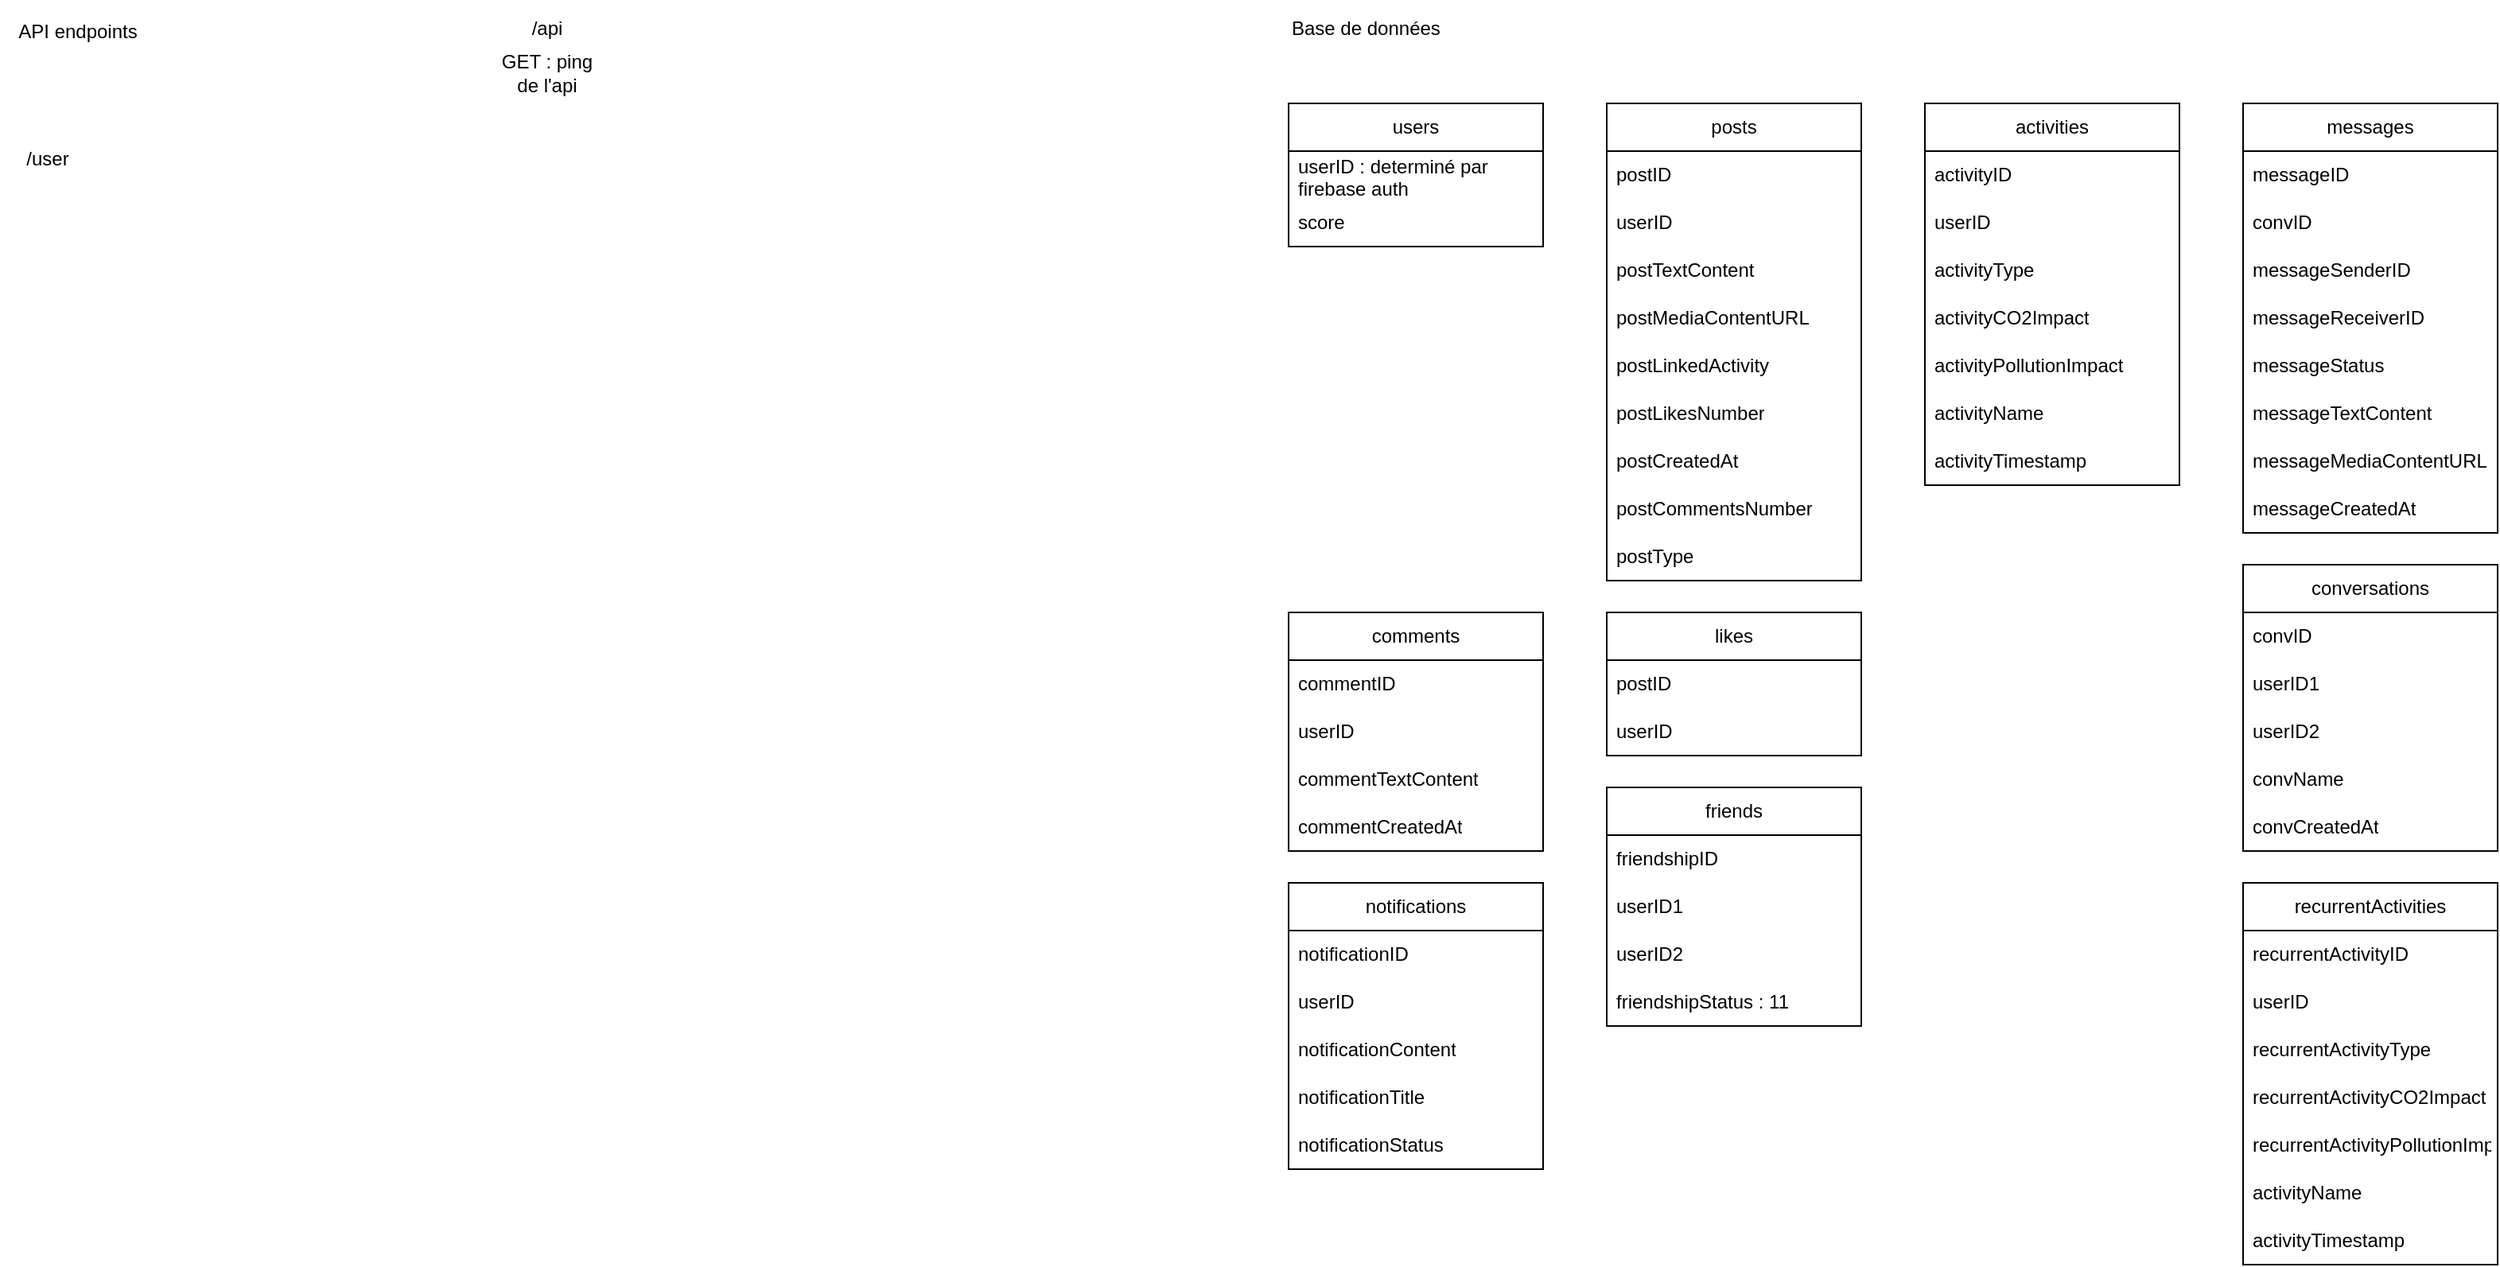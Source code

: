 <mxfile version="23.1.2" type="github">
  <diagram name="Page-1" id="gJCeHM2gV0pmozg1SszH">
    <mxGraphModel dx="1195" dy="633" grid="1" gridSize="10" guides="1" tooltips="1" connect="1" arrows="1" fold="1" page="1" pageScale="1" pageWidth="827" pageHeight="1169" math="0" shadow="0">
      <root>
        <mxCell id="0" />
        <mxCell id="1" parent="0" />
        <mxCell id="p39Hn3Q_P3_oboKVLTF0-1" value="API endpoints" style="text;html=1;strokeColor=none;fillColor=none;align=center;verticalAlign=middle;whiteSpace=wrap;rounded=0;" parent="1" vertex="1">
          <mxGeometry x="74" y="60" width="90" height="30" as="geometry" />
        </mxCell>
        <mxCell id="p39Hn3Q_P3_oboKVLTF0-2" value="/api" style="text;html=1;strokeColor=none;fillColor=none;align=center;verticalAlign=middle;whiteSpace=wrap;rounded=0;" parent="1" vertex="1">
          <mxGeometry x="384" y="55" width="60" height="35" as="geometry" />
        </mxCell>
        <mxCell id="p39Hn3Q_P3_oboKVLTF0-4" value="GET : ping de l&#39;api" style="text;html=1;strokeColor=none;fillColor=none;align=center;verticalAlign=middle;whiteSpace=wrap;rounded=0;" parent="1" vertex="1">
          <mxGeometry x="384" y="86" width="60" height="30" as="geometry" />
        </mxCell>
        <mxCell id="p39Hn3Q_P3_oboKVLTF0-6" value="/user" style="text;html=1;strokeColor=none;fillColor=none;align=center;verticalAlign=middle;whiteSpace=wrap;rounded=0;" parent="1" vertex="1">
          <mxGeometry x="70" y="140" width="60" height="30" as="geometry" />
        </mxCell>
        <mxCell id="B_tIVHRJFO0Xtfc5E0j4-1" value="Base de données" style="text;html=1;strokeColor=none;fillColor=none;align=left;verticalAlign=middle;whiteSpace=wrap;rounded=0;" vertex="1" parent="1">
          <mxGeometry x="880" y="57.5" width="100" height="30" as="geometry" />
        </mxCell>
        <mxCell id="B_tIVHRJFO0Xtfc5E0j4-2" value="users" style="swimlane;fontStyle=0;childLayout=stackLayout;horizontal=1;startSize=30;horizontalStack=0;resizeParent=1;resizeParentMax=0;resizeLast=0;collapsible=1;marginBottom=0;whiteSpace=wrap;html=1;" vertex="1" parent="1">
          <mxGeometry x="880" y="120" width="160" height="90" as="geometry">
            <mxRectangle x="880" y="120" width="70" height="30" as="alternateBounds" />
          </mxGeometry>
        </mxCell>
        <mxCell id="B_tIVHRJFO0Xtfc5E0j4-3" value="userID : determiné par firebase auth" style="text;strokeColor=none;fillColor=none;align=left;verticalAlign=middle;spacingLeft=4;spacingRight=4;overflow=hidden;points=[[0,0.5],[1,0.5]];portConstraint=eastwest;rotatable=0;whiteSpace=wrap;html=1;" vertex="1" parent="B_tIVHRJFO0Xtfc5E0j4-2">
          <mxGeometry y="30" width="160" height="30" as="geometry" />
        </mxCell>
        <mxCell id="B_tIVHRJFO0Xtfc5E0j4-37" value="score" style="text;strokeColor=none;fillColor=none;align=left;verticalAlign=middle;spacingLeft=4;spacingRight=4;overflow=hidden;points=[[0,0.5],[1,0.5]];portConstraint=eastwest;rotatable=0;whiteSpace=wrap;html=1;" vertex="1" parent="B_tIVHRJFO0Xtfc5E0j4-2">
          <mxGeometry y="60" width="160" height="30" as="geometry" />
        </mxCell>
        <mxCell id="B_tIVHRJFO0Xtfc5E0j4-6" value="posts" style="swimlane;fontStyle=0;childLayout=stackLayout;horizontal=1;startSize=30;horizontalStack=0;resizeParent=1;resizeParentMax=0;resizeLast=0;collapsible=1;marginBottom=0;whiteSpace=wrap;html=1;" vertex="1" parent="1">
          <mxGeometry x="1080" y="120" width="160" height="300" as="geometry" />
        </mxCell>
        <mxCell id="B_tIVHRJFO0Xtfc5E0j4-7" value="postID" style="text;strokeColor=none;fillColor=none;align=left;verticalAlign=middle;spacingLeft=4;spacingRight=4;overflow=hidden;points=[[0,0.5],[1,0.5]];portConstraint=eastwest;rotatable=0;whiteSpace=wrap;html=1;" vertex="1" parent="B_tIVHRJFO0Xtfc5E0j4-6">
          <mxGeometry y="30" width="160" height="30" as="geometry" />
        </mxCell>
        <mxCell id="B_tIVHRJFO0Xtfc5E0j4-8" value="userID" style="text;strokeColor=none;fillColor=none;align=left;verticalAlign=middle;spacingLeft=4;spacingRight=4;overflow=hidden;points=[[0,0.5],[1,0.5]];portConstraint=eastwest;rotatable=0;whiteSpace=wrap;html=1;" vertex="1" parent="B_tIVHRJFO0Xtfc5E0j4-6">
          <mxGeometry y="60" width="160" height="30" as="geometry" />
        </mxCell>
        <mxCell id="B_tIVHRJFO0Xtfc5E0j4-9" value="postTextContent" style="text;strokeColor=none;fillColor=none;align=left;verticalAlign=middle;spacingLeft=4;spacingRight=4;overflow=hidden;points=[[0,0.5],[1,0.5]];portConstraint=eastwest;rotatable=0;whiteSpace=wrap;html=1;" vertex="1" parent="B_tIVHRJFO0Xtfc5E0j4-6">
          <mxGeometry y="90" width="160" height="30" as="geometry" />
        </mxCell>
        <mxCell id="B_tIVHRJFO0Xtfc5E0j4-30" value="postMediaContentURL" style="text;strokeColor=none;fillColor=none;align=left;verticalAlign=middle;spacingLeft=4;spacingRight=4;overflow=hidden;points=[[0,0.5],[1,0.5]];portConstraint=eastwest;rotatable=0;whiteSpace=wrap;html=1;" vertex="1" parent="B_tIVHRJFO0Xtfc5E0j4-6">
          <mxGeometry y="120" width="160" height="30" as="geometry" />
        </mxCell>
        <mxCell id="B_tIVHRJFO0Xtfc5E0j4-31" value="postLinkedActivity" style="text;strokeColor=none;fillColor=none;align=left;verticalAlign=middle;spacingLeft=4;spacingRight=4;overflow=hidden;points=[[0,0.5],[1,0.5]];portConstraint=eastwest;rotatable=0;whiteSpace=wrap;html=1;" vertex="1" parent="B_tIVHRJFO0Xtfc5E0j4-6">
          <mxGeometry y="150" width="160" height="30" as="geometry" />
        </mxCell>
        <mxCell id="B_tIVHRJFO0Xtfc5E0j4-32" value="postLikesNumber" style="text;strokeColor=none;fillColor=none;align=left;verticalAlign=middle;spacingLeft=4;spacingRight=4;overflow=hidden;points=[[0,0.5],[1,0.5]];portConstraint=eastwest;rotatable=0;whiteSpace=wrap;html=1;" vertex="1" parent="B_tIVHRJFO0Xtfc5E0j4-6">
          <mxGeometry y="180" width="160" height="30" as="geometry" />
        </mxCell>
        <mxCell id="B_tIVHRJFO0Xtfc5E0j4-33" value="postCreatedAt" style="text;strokeColor=none;fillColor=none;align=left;verticalAlign=middle;spacingLeft=4;spacingRight=4;overflow=hidden;points=[[0,0.5],[1,0.5]];portConstraint=eastwest;rotatable=0;whiteSpace=wrap;html=1;" vertex="1" parent="B_tIVHRJFO0Xtfc5E0j4-6">
          <mxGeometry y="210" width="160" height="30" as="geometry" />
        </mxCell>
        <mxCell id="B_tIVHRJFO0Xtfc5E0j4-34" value="postCommentsNumber" style="text;strokeColor=none;fillColor=none;align=left;verticalAlign=middle;spacingLeft=4;spacingRight=4;overflow=hidden;points=[[0,0.5],[1,0.5]];portConstraint=eastwest;rotatable=0;whiteSpace=wrap;html=1;" vertex="1" parent="B_tIVHRJFO0Xtfc5E0j4-6">
          <mxGeometry y="240" width="160" height="30" as="geometry" />
        </mxCell>
        <mxCell id="B_tIVHRJFO0Xtfc5E0j4-36" value="postType" style="text;strokeColor=none;fillColor=none;align=left;verticalAlign=middle;spacingLeft=4;spacingRight=4;overflow=hidden;points=[[0,0.5],[1,0.5]];portConstraint=eastwest;rotatable=0;whiteSpace=wrap;html=1;" vertex="1" parent="B_tIVHRJFO0Xtfc5E0j4-6">
          <mxGeometry y="270" width="160" height="30" as="geometry" />
        </mxCell>
        <mxCell id="B_tIVHRJFO0Xtfc5E0j4-10" value="activities" style="swimlane;fontStyle=0;childLayout=stackLayout;horizontal=1;startSize=30;horizontalStack=0;resizeParent=1;resizeParentMax=0;resizeLast=0;collapsible=1;marginBottom=0;whiteSpace=wrap;html=1;" vertex="1" parent="1">
          <mxGeometry x="1280" y="120" width="160" height="240" as="geometry" />
        </mxCell>
        <mxCell id="B_tIVHRJFO0Xtfc5E0j4-11" value="activityID" style="text;strokeColor=none;fillColor=none;align=left;verticalAlign=middle;spacingLeft=4;spacingRight=4;overflow=hidden;points=[[0,0.5],[1,0.5]];portConstraint=eastwest;rotatable=0;whiteSpace=wrap;html=1;" vertex="1" parent="B_tIVHRJFO0Xtfc5E0j4-10">
          <mxGeometry y="30" width="160" height="30" as="geometry" />
        </mxCell>
        <mxCell id="B_tIVHRJFO0Xtfc5E0j4-71" value="userID" style="text;strokeColor=none;fillColor=none;align=left;verticalAlign=middle;spacingLeft=4;spacingRight=4;overflow=hidden;points=[[0,0.5],[1,0.5]];portConstraint=eastwest;rotatable=0;whiteSpace=wrap;html=1;" vertex="1" parent="B_tIVHRJFO0Xtfc5E0j4-10">
          <mxGeometry y="60" width="160" height="30" as="geometry" />
        </mxCell>
        <mxCell id="B_tIVHRJFO0Xtfc5E0j4-12" value="activityType" style="text;strokeColor=none;fillColor=none;align=left;verticalAlign=middle;spacingLeft=4;spacingRight=4;overflow=hidden;points=[[0,0.5],[1,0.5]];portConstraint=eastwest;rotatable=0;whiteSpace=wrap;html=1;" vertex="1" parent="B_tIVHRJFO0Xtfc5E0j4-10">
          <mxGeometry y="90" width="160" height="30" as="geometry" />
        </mxCell>
        <mxCell id="B_tIVHRJFO0Xtfc5E0j4-13" value="activityCO2Impact" style="text;strokeColor=none;fillColor=none;align=left;verticalAlign=middle;spacingLeft=4;spacingRight=4;overflow=hidden;points=[[0,0.5],[1,0.5]];portConstraint=eastwest;rotatable=0;whiteSpace=wrap;html=1;" vertex="1" parent="B_tIVHRJFO0Xtfc5E0j4-10">
          <mxGeometry y="120" width="160" height="30" as="geometry" />
        </mxCell>
        <mxCell id="B_tIVHRJFO0Xtfc5E0j4-38" value="activityPollutionImpact" style="text;strokeColor=none;fillColor=none;align=left;verticalAlign=middle;spacingLeft=4;spacingRight=4;overflow=hidden;points=[[0,0.5],[1,0.5]];portConstraint=eastwest;rotatable=0;whiteSpace=wrap;html=1;" vertex="1" parent="B_tIVHRJFO0Xtfc5E0j4-10">
          <mxGeometry y="150" width="160" height="30" as="geometry" />
        </mxCell>
        <mxCell id="B_tIVHRJFO0Xtfc5E0j4-78" value="activityName" style="text;strokeColor=none;fillColor=none;align=left;verticalAlign=middle;spacingLeft=4;spacingRight=4;overflow=hidden;points=[[0,0.5],[1,0.5]];portConstraint=eastwest;rotatable=0;whiteSpace=wrap;html=1;" vertex="1" parent="B_tIVHRJFO0Xtfc5E0j4-10">
          <mxGeometry y="180" width="160" height="30" as="geometry" />
        </mxCell>
        <mxCell id="B_tIVHRJFO0Xtfc5E0j4-79" value="activityTimestamp" style="text;strokeColor=none;fillColor=none;align=left;verticalAlign=middle;spacingLeft=4;spacingRight=4;overflow=hidden;points=[[0,0.5],[1,0.5]];portConstraint=eastwest;rotatable=0;whiteSpace=wrap;html=1;" vertex="1" parent="B_tIVHRJFO0Xtfc5E0j4-10">
          <mxGeometry y="210" width="160" height="30" as="geometry" />
        </mxCell>
        <mxCell id="B_tIVHRJFO0Xtfc5E0j4-14" value="messages" style="swimlane;fontStyle=0;childLayout=stackLayout;horizontal=1;startSize=30;horizontalStack=0;resizeParent=1;resizeParentMax=0;resizeLast=0;collapsible=1;marginBottom=0;whiteSpace=wrap;html=1;" vertex="1" parent="1">
          <mxGeometry x="1480" y="120" width="160" height="270" as="geometry" />
        </mxCell>
        <mxCell id="B_tIVHRJFO0Xtfc5E0j4-15" value="messageID" style="text;strokeColor=none;fillColor=none;align=left;verticalAlign=middle;spacingLeft=4;spacingRight=4;overflow=hidden;points=[[0,0.5],[1,0.5]];portConstraint=eastwest;rotatable=0;whiteSpace=wrap;html=1;" vertex="1" parent="B_tIVHRJFO0Xtfc5E0j4-14">
          <mxGeometry y="30" width="160" height="30" as="geometry" />
        </mxCell>
        <mxCell id="B_tIVHRJFO0Xtfc5E0j4-16" value="convID" style="text;strokeColor=none;fillColor=none;align=left;verticalAlign=middle;spacingLeft=4;spacingRight=4;overflow=hidden;points=[[0,0.5],[1,0.5]];portConstraint=eastwest;rotatable=0;whiteSpace=wrap;html=1;" vertex="1" parent="B_tIVHRJFO0Xtfc5E0j4-14">
          <mxGeometry y="60" width="160" height="30" as="geometry" />
        </mxCell>
        <mxCell id="B_tIVHRJFO0Xtfc5E0j4-17" value="messageSenderID" style="text;strokeColor=none;fillColor=none;align=left;verticalAlign=middle;spacingLeft=4;spacingRight=4;overflow=hidden;points=[[0,0.5],[1,0.5]];portConstraint=eastwest;rotatable=0;whiteSpace=wrap;html=1;" vertex="1" parent="B_tIVHRJFO0Xtfc5E0j4-14">
          <mxGeometry y="90" width="160" height="30" as="geometry" />
        </mxCell>
        <mxCell id="B_tIVHRJFO0Xtfc5E0j4-24" value="messageReceiverID" style="text;strokeColor=none;fillColor=none;align=left;verticalAlign=middle;spacingLeft=4;spacingRight=4;overflow=hidden;points=[[0,0.5],[1,0.5]];portConstraint=eastwest;rotatable=0;whiteSpace=wrap;html=1;" vertex="1" parent="B_tIVHRJFO0Xtfc5E0j4-14">
          <mxGeometry y="120" width="160" height="30" as="geometry" />
        </mxCell>
        <mxCell id="B_tIVHRJFO0Xtfc5E0j4-23" value="messageStatus" style="text;strokeColor=none;fillColor=none;align=left;verticalAlign=middle;spacingLeft=4;spacingRight=4;overflow=hidden;points=[[0,0.5],[1,0.5]];portConstraint=eastwest;rotatable=0;whiteSpace=wrap;html=1;" vertex="1" parent="B_tIVHRJFO0Xtfc5E0j4-14">
          <mxGeometry y="150" width="160" height="30" as="geometry" />
        </mxCell>
        <mxCell id="B_tIVHRJFO0Xtfc5E0j4-25" value="messageTextContent" style="text;strokeColor=none;fillColor=none;align=left;verticalAlign=middle;spacingLeft=4;spacingRight=4;overflow=hidden;points=[[0,0.5],[1,0.5]];portConstraint=eastwest;rotatable=0;whiteSpace=wrap;html=1;" vertex="1" parent="B_tIVHRJFO0Xtfc5E0j4-14">
          <mxGeometry y="180" width="160" height="30" as="geometry" />
        </mxCell>
        <mxCell id="B_tIVHRJFO0Xtfc5E0j4-26" value="messageMediaContentURL" style="text;strokeColor=none;fillColor=none;align=left;verticalAlign=middle;spacingLeft=4;spacingRight=4;overflow=hidden;points=[[0,0.5],[1,0.5]];portConstraint=eastwest;rotatable=0;whiteSpace=wrap;html=1;" vertex="1" parent="B_tIVHRJFO0Xtfc5E0j4-14">
          <mxGeometry y="210" width="160" height="30" as="geometry" />
        </mxCell>
        <mxCell id="B_tIVHRJFO0Xtfc5E0j4-28" value="messageCreatedAt" style="text;strokeColor=none;fillColor=none;align=left;verticalAlign=middle;spacingLeft=4;spacingRight=4;overflow=hidden;points=[[0,0.5],[1,0.5]];portConstraint=eastwest;rotatable=0;whiteSpace=wrap;html=1;" vertex="1" parent="B_tIVHRJFO0Xtfc5E0j4-14">
          <mxGeometry y="240" width="160" height="30" as="geometry" />
        </mxCell>
        <mxCell id="B_tIVHRJFO0Xtfc5E0j4-18" value="conversations" style="swimlane;fontStyle=0;childLayout=stackLayout;horizontal=1;startSize=30;horizontalStack=0;resizeParent=1;resizeParentMax=0;resizeLast=0;collapsible=1;marginBottom=0;whiteSpace=wrap;html=1;" vertex="1" parent="1">
          <mxGeometry x="1480" y="410" width="160" height="180" as="geometry" />
        </mxCell>
        <mxCell id="B_tIVHRJFO0Xtfc5E0j4-21" value="convID" style="text;strokeColor=none;fillColor=none;align=left;verticalAlign=middle;spacingLeft=4;spacingRight=4;overflow=hidden;points=[[0,0.5],[1,0.5]];portConstraint=eastwest;rotatable=0;whiteSpace=wrap;html=1;" vertex="1" parent="B_tIVHRJFO0Xtfc5E0j4-18">
          <mxGeometry y="30" width="160" height="30" as="geometry" />
        </mxCell>
        <mxCell id="B_tIVHRJFO0Xtfc5E0j4-19" value="userID1" style="text;strokeColor=none;fillColor=none;align=left;verticalAlign=middle;spacingLeft=4;spacingRight=4;overflow=hidden;points=[[0,0.5],[1,0.5]];portConstraint=eastwest;rotatable=0;whiteSpace=wrap;html=1;" vertex="1" parent="B_tIVHRJFO0Xtfc5E0j4-18">
          <mxGeometry y="60" width="160" height="30" as="geometry" />
        </mxCell>
        <mxCell id="B_tIVHRJFO0Xtfc5E0j4-20" value="userID2" style="text;strokeColor=none;fillColor=none;align=left;verticalAlign=middle;spacingLeft=4;spacingRight=4;overflow=hidden;points=[[0,0.5],[1,0.5]];portConstraint=eastwest;rotatable=0;whiteSpace=wrap;html=1;" vertex="1" parent="B_tIVHRJFO0Xtfc5E0j4-18">
          <mxGeometry y="90" width="160" height="30" as="geometry" />
        </mxCell>
        <mxCell id="B_tIVHRJFO0Xtfc5E0j4-22" value="convName" style="text;strokeColor=none;fillColor=none;align=left;verticalAlign=middle;spacingLeft=4;spacingRight=4;overflow=hidden;points=[[0,0.5],[1,0.5]];portConstraint=eastwest;rotatable=0;whiteSpace=wrap;html=1;" vertex="1" parent="B_tIVHRJFO0Xtfc5E0j4-18">
          <mxGeometry y="120" width="160" height="30" as="geometry" />
        </mxCell>
        <mxCell id="B_tIVHRJFO0Xtfc5E0j4-29" value="convCreatedAt" style="text;strokeColor=none;fillColor=none;align=left;verticalAlign=middle;spacingLeft=4;spacingRight=4;overflow=hidden;points=[[0,0.5],[1,0.5]];portConstraint=eastwest;rotatable=0;whiteSpace=wrap;html=1;" vertex="1" parent="B_tIVHRJFO0Xtfc5E0j4-18">
          <mxGeometry y="150" width="160" height="30" as="geometry" />
        </mxCell>
        <mxCell id="B_tIVHRJFO0Xtfc5E0j4-39" value="likes" style="swimlane;fontStyle=0;childLayout=stackLayout;horizontal=1;startSize=30;horizontalStack=0;resizeParent=1;resizeParentMax=0;resizeLast=0;collapsible=1;marginBottom=0;whiteSpace=wrap;html=1;" vertex="1" parent="1">
          <mxGeometry x="1080" y="440" width="160" height="90" as="geometry" />
        </mxCell>
        <mxCell id="B_tIVHRJFO0Xtfc5E0j4-40" value="postID" style="text;strokeColor=none;fillColor=none;align=left;verticalAlign=middle;spacingLeft=4;spacingRight=4;overflow=hidden;points=[[0,0.5],[1,0.5]];portConstraint=eastwest;rotatable=0;whiteSpace=wrap;html=1;" vertex="1" parent="B_tIVHRJFO0Xtfc5E0j4-39">
          <mxGeometry y="30" width="160" height="30" as="geometry" />
        </mxCell>
        <mxCell id="B_tIVHRJFO0Xtfc5E0j4-41" value="userID" style="text;strokeColor=none;fillColor=none;align=left;verticalAlign=middle;spacingLeft=4;spacingRight=4;overflow=hidden;points=[[0,0.5],[1,0.5]];portConstraint=eastwest;rotatable=0;whiteSpace=wrap;html=1;" vertex="1" parent="B_tIVHRJFO0Xtfc5E0j4-39">
          <mxGeometry y="60" width="160" height="30" as="geometry" />
        </mxCell>
        <mxCell id="B_tIVHRJFO0Xtfc5E0j4-49" value="comments" style="swimlane;fontStyle=0;childLayout=stackLayout;horizontal=1;startSize=30;horizontalStack=0;resizeParent=1;resizeParentMax=0;resizeLast=0;collapsible=1;marginBottom=0;whiteSpace=wrap;html=1;" vertex="1" parent="1">
          <mxGeometry x="880" y="440" width="160" height="150" as="geometry" />
        </mxCell>
        <mxCell id="B_tIVHRJFO0Xtfc5E0j4-50" value="commentID" style="text;strokeColor=none;fillColor=none;align=left;verticalAlign=middle;spacingLeft=4;spacingRight=4;overflow=hidden;points=[[0,0.5],[1,0.5]];portConstraint=eastwest;rotatable=0;whiteSpace=wrap;html=1;" vertex="1" parent="B_tIVHRJFO0Xtfc5E0j4-49">
          <mxGeometry y="30" width="160" height="30" as="geometry" />
        </mxCell>
        <mxCell id="B_tIVHRJFO0Xtfc5E0j4-51" value="userID" style="text;strokeColor=none;fillColor=none;align=left;verticalAlign=middle;spacingLeft=4;spacingRight=4;overflow=hidden;points=[[0,0.5],[1,0.5]];portConstraint=eastwest;rotatable=0;whiteSpace=wrap;html=1;" vertex="1" parent="B_tIVHRJFO0Xtfc5E0j4-49">
          <mxGeometry y="60" width="160" height="30" as="geometry" />
        </mxCell>
        <mxCell id="B_tIVHRJFO0Xtfc5E0j4-52" value="commentTextContent" style="text;strokeColor=none;fillColor=none;align=left;verticalAlign=middle;spacingLeft=4;spacingRight=4;overflow=hidden;points=[[0,0.5],[1,0.5]];portConstraint=eastwest;rotatable=0;whiteSpace=wrap;html=1;" vertex="1" parent="B_tIVHRJFO0Xtfc5E0j4-49">
          <mxGeometry y="90" width="160" height="30" as="geometry" />
        </mxCell>
        <mxCell id="B_tIVHRJFO0Xtfc5E0j4-56" value="commentCreatedAt" style="text;strokeColor=none;fillColor=none;align=left;verticalAlign=middle;spacingLeft=4;spacingRight=4;overflow=hidden;points=[[0,0.5],[1,0.5]];portConstraint=eastwest;rotatable=0;whiteSpace=wrap;html=1;" vertex="1" parent="B_tIVHRJFO0Xtfc5E0j4-49">
          <mxGeometry y="120" width="160" height="30" as="geometry" />
        </mxCell>
        <mxCell id="B_tIVHRJFO0Xtfc5E0j4-59" value="friends" style="swimlane;fontStyle=0;childLayout=stackLayout;horizontal=1;startSize=30;horizontalStack=0;resizeParent=1;resizeParentMax=0;resizeLast=0;collapsible=1;marginBottom=0;whiteSpace=wrap;html=1;" vertex="1" parent="1">
          <mxGeometry x="1080" y="550" width="160" height="150" as="geometry" />
        </mxCell>
        <mxCell id="B_tIVHRJFO0Xtfc5E0j4-62" value="friendshipID" style="text;strokeColor=none;fillColor=none;align=left;verticalAlign=middle;spacingLeft=4;spacingRight=4;overflow=hidden;points=[[0,0.5],[1,0.5]];portConstraint=eastwest;rotatable=0;whiteSpace=wrap;html=1;" vertex="1" parent="B_tIVHRJFO0Xtfc5E0j4-59">
          <mxGeometry y="30" width="160" height="30" as="geometry" />
        </mxCell>
        <mxCell id="B_tIVHRJFO0Xtfc5E0j4-60" value="userID1" style="text;strokeColor=none;fillColor=none;align=left;verticalAlign=middle;spacingLeft=4;spacingRight=4;overflow=hidden;points=[[0,0.5],[1,0.5]];portConstraint=eastwest;rotatable=0;whiteSpace=wrap;html=1;" vertex="1" parent="B_tIVHRJFO0Xtfc5E0j4-59">
          <mxGeometry y="60" width="160" height="30" as="geometry" />
        </mxCell>
        <mxCell id="B_tIVHRJFO0Xtfc5E0j4-61" value="userID2" style="text;strokeColor=none;fillColor=none;align=left;verticalAlign=middle;spacingLeft=4;spacingRight=4;overflow=hidden;points=[[0,0.5],[1,0.5]];portConstraint=eastwest;rotatable=0;whiteSpace=wrap;html=1;" vertex="1" parent="B_tIVHRJFO0Xtfc5E0j4-59">
          <mxGeometry y="90" width="160" height="30" as="geometry" />
        </mxCell>
        <mxCell id="B_tIVHRJFO0Xtfc5E0j4-63" value="friendshipStatus : 11" style="text;strokeColor=none;fillColor=none;align=left;verticalAlign=middle;spacingLeft=4;spacingRight=4;overflow=hidden;points=[[0,0.5],[1,0.5]];portConstraint=eastwest;rotatable=0;whiteSpace=wrap;html=1;" vertex="1" parent="B_tIVHRJFO0Xtfc5E0j4-59">
          <mxGeometry y="120" width="160" height="30" as="geometry" />
        </mxCell>
        <mxCell id="B_tIVHRJFO0Xtfc5E0j4-64" value="notifications" style="swimlane;fontStyle=0;childLayout=stackLayout;horizontal=1;startSize=30;horizontalStack=0;resizeParent=1;resizeParentMax=0;resizeLast=0;collapsible=1;marginBottom=0;whiteSpace=wrap;html=1;" vertex="1" parent="1">
          <mxGeometry x="880" y="610" width="160" height="180" as="geometry" />
        </mxCell>
        <mxCell id="B_tIVHRJFO0Xtfc5E0j4-65" value="notificationID" style="text;strokeColor=none;fillColor=none;align=left;verticalAlign=middle;spacingLeft=4;spacingRight=4;overflow=hidden;points=[[0,0.5],[1,0.5]];portConstraint=eastwest;rotatable=0;whiteSpace=wrap;html=1;" vertex="1" parent="B_tIVHRJFO0Xtfc5E0j4-64">
          <mxGeometry y="30" width="160" height="30" as="geometry" />
        </mxCell>
        <mxCell id="B_tIVHRJFO0Xtfc5E0j4-66" value="userID" style="text;strokeColor=none;fillColor=none;align=left;verticalAlign=middle;spacingLeft=4;spacingRight=4;overflow=hidden;points=[[0,0.5],[1,0.5]];portConstraint=eastwest;rotatable=0;whiteSpace=wrap;html=1;" vertex="1" parent="B_tIVHRJFO0Xtfc5E0j4-64">
          <mxGeometry y="60" width="160" height="30" as="geometry" />
        </mxCell>
        <mxCell id="B_tIVHRJFO0Xtfc5E0j4-67" value="notificationContent" style="text;strokeColor=none;fillColor=none;align=left;verticalAlign=middle;spacingLeft=4;spacingRight=4;overflow=hidden;points=[[0,0.5],[1,0.5]];portConstraint=eastwest;rotatable=0;whiteSpace=wrap;html=1;" vertex="1" parent="B_tIVHRJFO0Xtfc5E0j4-64">
          <mxGeometry y="90" width="160" height="30" as="geometry" />
        </mxCell>
        <mxCell id="B_tIVHRJFO0Xtfc5E0j4-68" value="notificationTitle" style="text;strokeColor=none;fillColor=none;align=left;verticalAlign=middle;spacingLeft=4;spacingRight=4;overflow=hidden;points=[[0,0.5],[1,0.5]];portConstraint=eastwest;rotatable=0;whiteSpace=wrap;html=1;" vertex="1" parent="B_tIVHRJFO0Xtfc5E0j4-64">
          <mxGeometry y="120" width="160" height="30" as="geometry" />
        </mxCell>
        <mxCell id="B_tIVHRJFO0Xtfc5E0j4-69" value="notificationStatus" style="text;strokeColor=none;fillColor=none;align=left;verticalAlign=middle;spacingLeft=4;spacingRight=4;overflow=hidden;points=[[0,0.5],[1,0.5]];portConstraint=eastwest;rotatable=0;whiteSpace=wrap;html=1;" vertex="1" parent="B_tIVHRJFO0Xtfc5E0j4-64">
          <mxGeometry y="150" width="160" height="30" as="geometry" />
        </mxCell>
        <mxCell id="B_tIVHRJFO0Xtfc5E0j4-72" value="recurrentActivities" style="swimlane;fontStyle=0;childLayout=stackLayout;horizontal=1;startSize=30;horizontalStack=0;resizeParent=1;resizeParentMax=0;resizeLast=0;collapsible=1;marginBottom=0;whiteSpace=wrap;html=1;" vertex="1" parent="1">
          <mxGeometry x="1480" y="610" width="160" height="240" as="geometry" />
        </mxCell>
        <mxCell id="B_tIVHRJFO0Xtfc5E0j4-73" value="recurrentActivityID" style="text;strokeColor=none;fillColor=none;align=left;verticalAlign=middle;spacingLeft=4;spacingRight=4;overflow=hidden;points=[[0,0.5],[1,0.5]];portConstraint=eastwest;rotatable=0;whiteSpace=wrap;html=1;" vertex="1" parent="B_tIVHRJFO0Xtfc5E0j4-72">
          <mxGeometry y="30" width="160" height="30" as="geometry" />
        </mxCell>
        <mxCell id="B_tIVHRJFO0Xtfc5E0j4-74" value="userID" style="text;strokeColor=none;fillColor=none;align=left;verticalAlign=middle;spacingLeft=4;spacingRight=4;overflow=hidden;points=[[0,0.5],[1,0.5]];portConstraint=eastwest;rotatable=0;whiteSpace=wrap;html=1;" vertex="1" parent="B_tIVHRJFO0Xtfc5E0j4-72">
          <mxGeometry y="60" width="160" height="30" as="geometry" />
        </mxCell>
        <mxCell id="B_tIVHRJFO0Xtfc5E0j4-75" value="recurrentActivityType" style="text;strokeColor=none;fillColor=none;align=left;verticalAlign=middle;spacingLeft=4;spacingRight=4;overflow=hidden;points=[[0,0.5],[1,0.5]];portConstraint=eastwest;rotatable=0;whiteSpace=wrap;html=1;" vertex="1" parent="B_tIVHRJFO0Xtfc5E0j4-72">
          <mxGeometry y="90" width="160" height="30" as="geometry" />
        </mxCell>
        <mxCell id="B_tIVHRJFO0Xtfc5E0j4-76" value="recurrentActivityCO2Impact" style="text;strokeColor=none;fillColor=none;align=left;verticalAlign=middle;spacingLeft=4;spacingRight=4;overflow=hidden;points=[[0,0.5],[1,0.5]];portConstraint=eastwest;rotatable=0;whiteSpace=wrap;html=1;" vertex="1" parent="B_tIVHRJFO0Xtfc5E0j4-72">
          <mxGeometry y="120" width="160" height="30" as="geometry" />
        </mxCell>
        <mxCell id="B_tIVHRJFO0Xtfc5E0j4-77" value="recurrentActivityPollutionImpact" style="text;strokeColor=none;fillColor=none;align=left;verticalAlign=middle;spacingLeft=4;spacingRight=4;overflow=hidden;points=[[0,0.5],[1,0.5]];portConstraint=eastwest;rotatable=0;whiteSpace=wrap;html=1;" vertex="1" parent="B_tIVHRJFO0Xtfc5E0j4-72">
          <mxGeometry y="150" width="160" height="30" as="geometry" />
        </mxCell>
        <mxCell id="B_tIVHRJFO0Xtfc5E0j4-80" value="activityName" style="text;strokeColor=none;fillColor=none;align=left;verticalAlign=middle;spacingLeft=4;spacingRight=4;overflow=hidden;points=[[0,0.5],[1,0.5]];portConstraint=eastwest;rotatable=0;whiteSpace=wrap;html=1;" vertex="1" parent="B_tIVHRJFO0Xtfc5E0j4-72">
          <mxGeometry y="180" width="160" height="30" as="geometry" />
        </mxCell>
        <mxCell id="B_tIVHRJFO0Xtfc5E0j4-81" value="activityTimestamp" style="text;strokeColor=none;fillColor=none;align=left;verticalAlign=middle;spacingLeft=4;spacingRight=4;overflow=hidden;points=[[0,0.5],[1,0.5]];portConstraint=eastwest;rotatable=0;whiteSpace=wrap;html=1;" vertex="1" parent="B_tIVHRJFO0Xtfc5E0j4-72">
          <mxGeometry y="210" width="160" height="30" as="geometry" />
        </mxCell>
      </root>
    </mxGraphModel>
  </diagram>
</mxfile>
